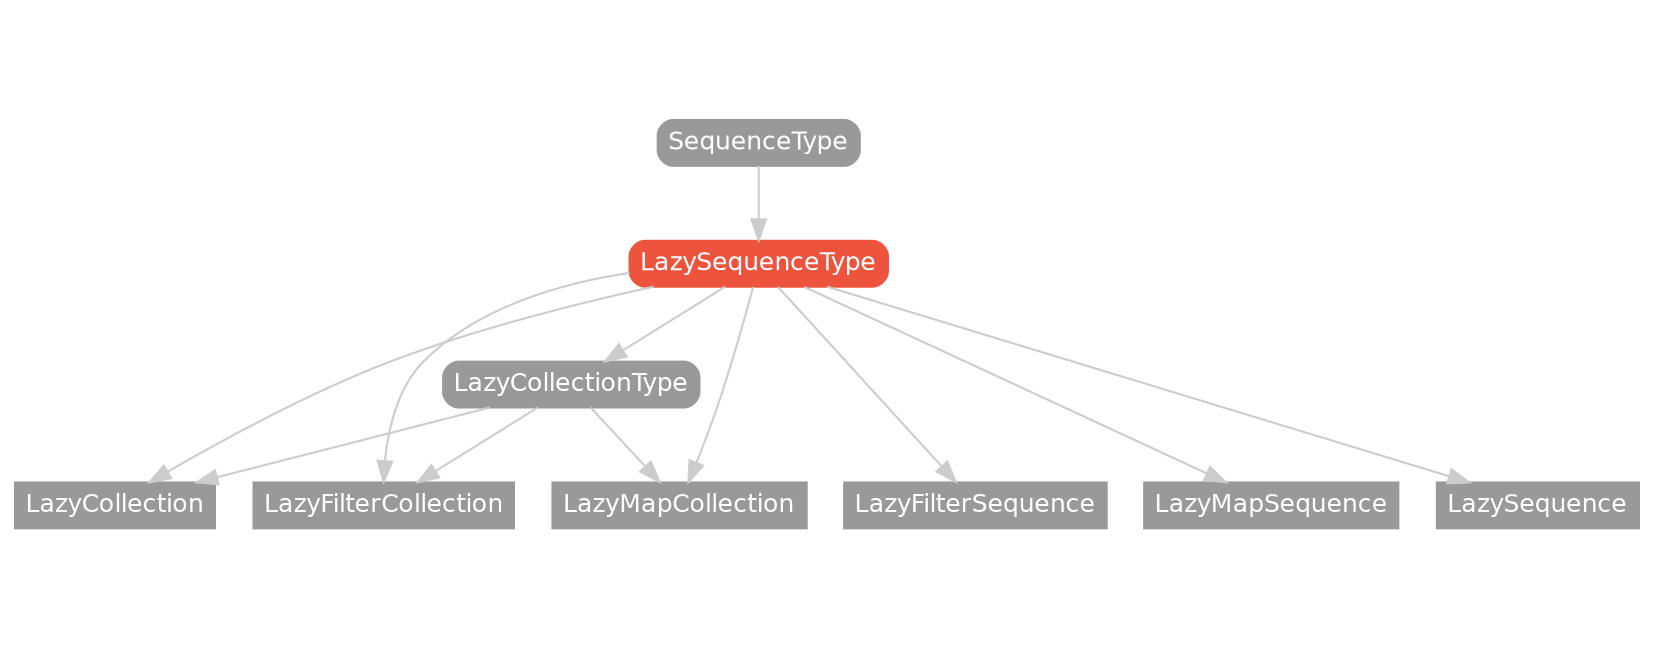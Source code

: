strict digraph "LazySequenceType - Type Hierarchy - SwiftDoc.org" {
    pad="0.1,0.8"
    node [shape=box, style="filled,rounded", color="#999999", fillcolor="#999999", fontcolor=white, fontname=Helvetica, fontnames="Helvetica,sansserif", fontsize=12, margin="0.07,0.05", height="0.3"]
    edge [color="#cccccc"]
    "LazyCollection" [URL="/type/LazyCollection/", style=filled]
    "LazyCollectionType" [URL="/protocol/LazyCollectionType/"]
    "LazyFilterCollection" [URL="/type/LazyFilterCollection/", style=filled]
    "LazyFilterSequence" [URL="/type/LazyFilterSequence/", style=filled]
    "LazyMapCollection" [URL="/type/LazyMapCollection/", style=filled]
    "LazyMapSequence" [URL="/type/LazyMapSequence/", style=filled]
    "LazySequence" [URL="/type/LazySequence/", style=filled]
    "LazySequenceType" [URL="/protocol/LazySequenceType/", style="filled,rounded", fillcolor="#ee543d", color="#ee543d"]
    "SequenceType" [URL="/protocol/SequenceType/"]    "LazySequenceType" -> "LazyCollection"
    "LazySequenceType" -> "LazyCollectionType"
    "LazySequenceType" -> "LazyFilterCollection"
    "LazySequenceType" -> "LazyFilterSequence"
    "LazySequenceType" -> "LazyMapCollection"
    "LazySequenceType" -> "LazyMapSequence"
    "LazySequenceType" -> "LazySequence"
    "LazyCollectionType" -> "LazyCollection"
    "LazyCollectionType" -> "LazyFilterCollection"
    "LazyCollectionType" -> "LazyMapCollection"
    "SequenceType" -> "LazySequenceType"
    subgraph Types {
        rank = max; "LazyCollection"; "LazyFilterCollection"; "LazyFilterSequence"; "LazyMapCollection"; "LazyMapSequence"; "LazySequence";
    }
}